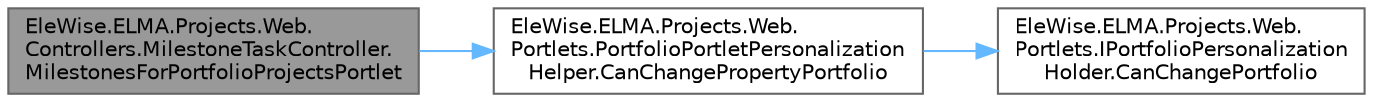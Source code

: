 digraph "EleWise.ELMA.Projects.Web.Controllers.MilestoneTaskController.MilestonesForPortfolioProjectsPortlet"
{
 // LATEX_PDF_SIZE
  bgcolor="transparent";
  edge [fontname=Helvetica,fontsize=10,labelfontname=Helvetica,labelfontsize=10];
  node [fontname=Helvetica,fontsize=10,shape=box,height=0.2,width=0.4];
  rankdir="LR";
  Node1 [id="Node000001",label="EleWise.ELMA.Projects.Web.\lControllers.MilestoneTaskController.\lMilestonesForPortfolioProjectsPortlet",height=0.2,width=0.4,color="gray40", fillcolor="grey60", style="filled", fontcolor="black",tooltip="Контрольные точки для проектов портфеля"];
  Node1 -> Node2 [id="edge1_Node000001_Node000002",color="steelblue1",style="solid",tooltip=" "];
  Node2 [id="Node000002",label="EleWise.ELMA.Projects.Web.\lPortlets.PortfolioPortletPersonalization\lHelper.CanChangePropertyPortfolio",height=0.2,width=0.4,color="grey40", fillcolor="white", style="filled",URL="$class_ele_wise_1_1_e_l_m_a_1_1_projects_1_1_web_1_1_portlets_1_1_portfolio_portlet_personalization_helper.html#afcc71a4a413ed3b14986b0fa8ece6183",tooltip="Можно ли изменять портфель проектов"];
  Node2 -> Node3 [id="edge2_Node000002_Node000003",color="steelblue1",style="solid",tooltip=" "];
  Node3 [id="Node000003",label="EleWise.ELMA.Projects.Web.\lPortlets.IPortfolioPersonalization\lHolder.CanChangePortfolio",height=0.2,width=0.4,color="grey40", fillcolor="white", style="filled",URL="$interface_ele_wise_1_1_e_l_m_a_1_1_projects_1_1_web_1_1_portlets_1_1_i_portfolio_personalization_holder.html#a003ad7f8048c0bcb819d598f327fe8fe",tooltip="Можно ли изменять портфель проектов в настройках портлета"];
}
